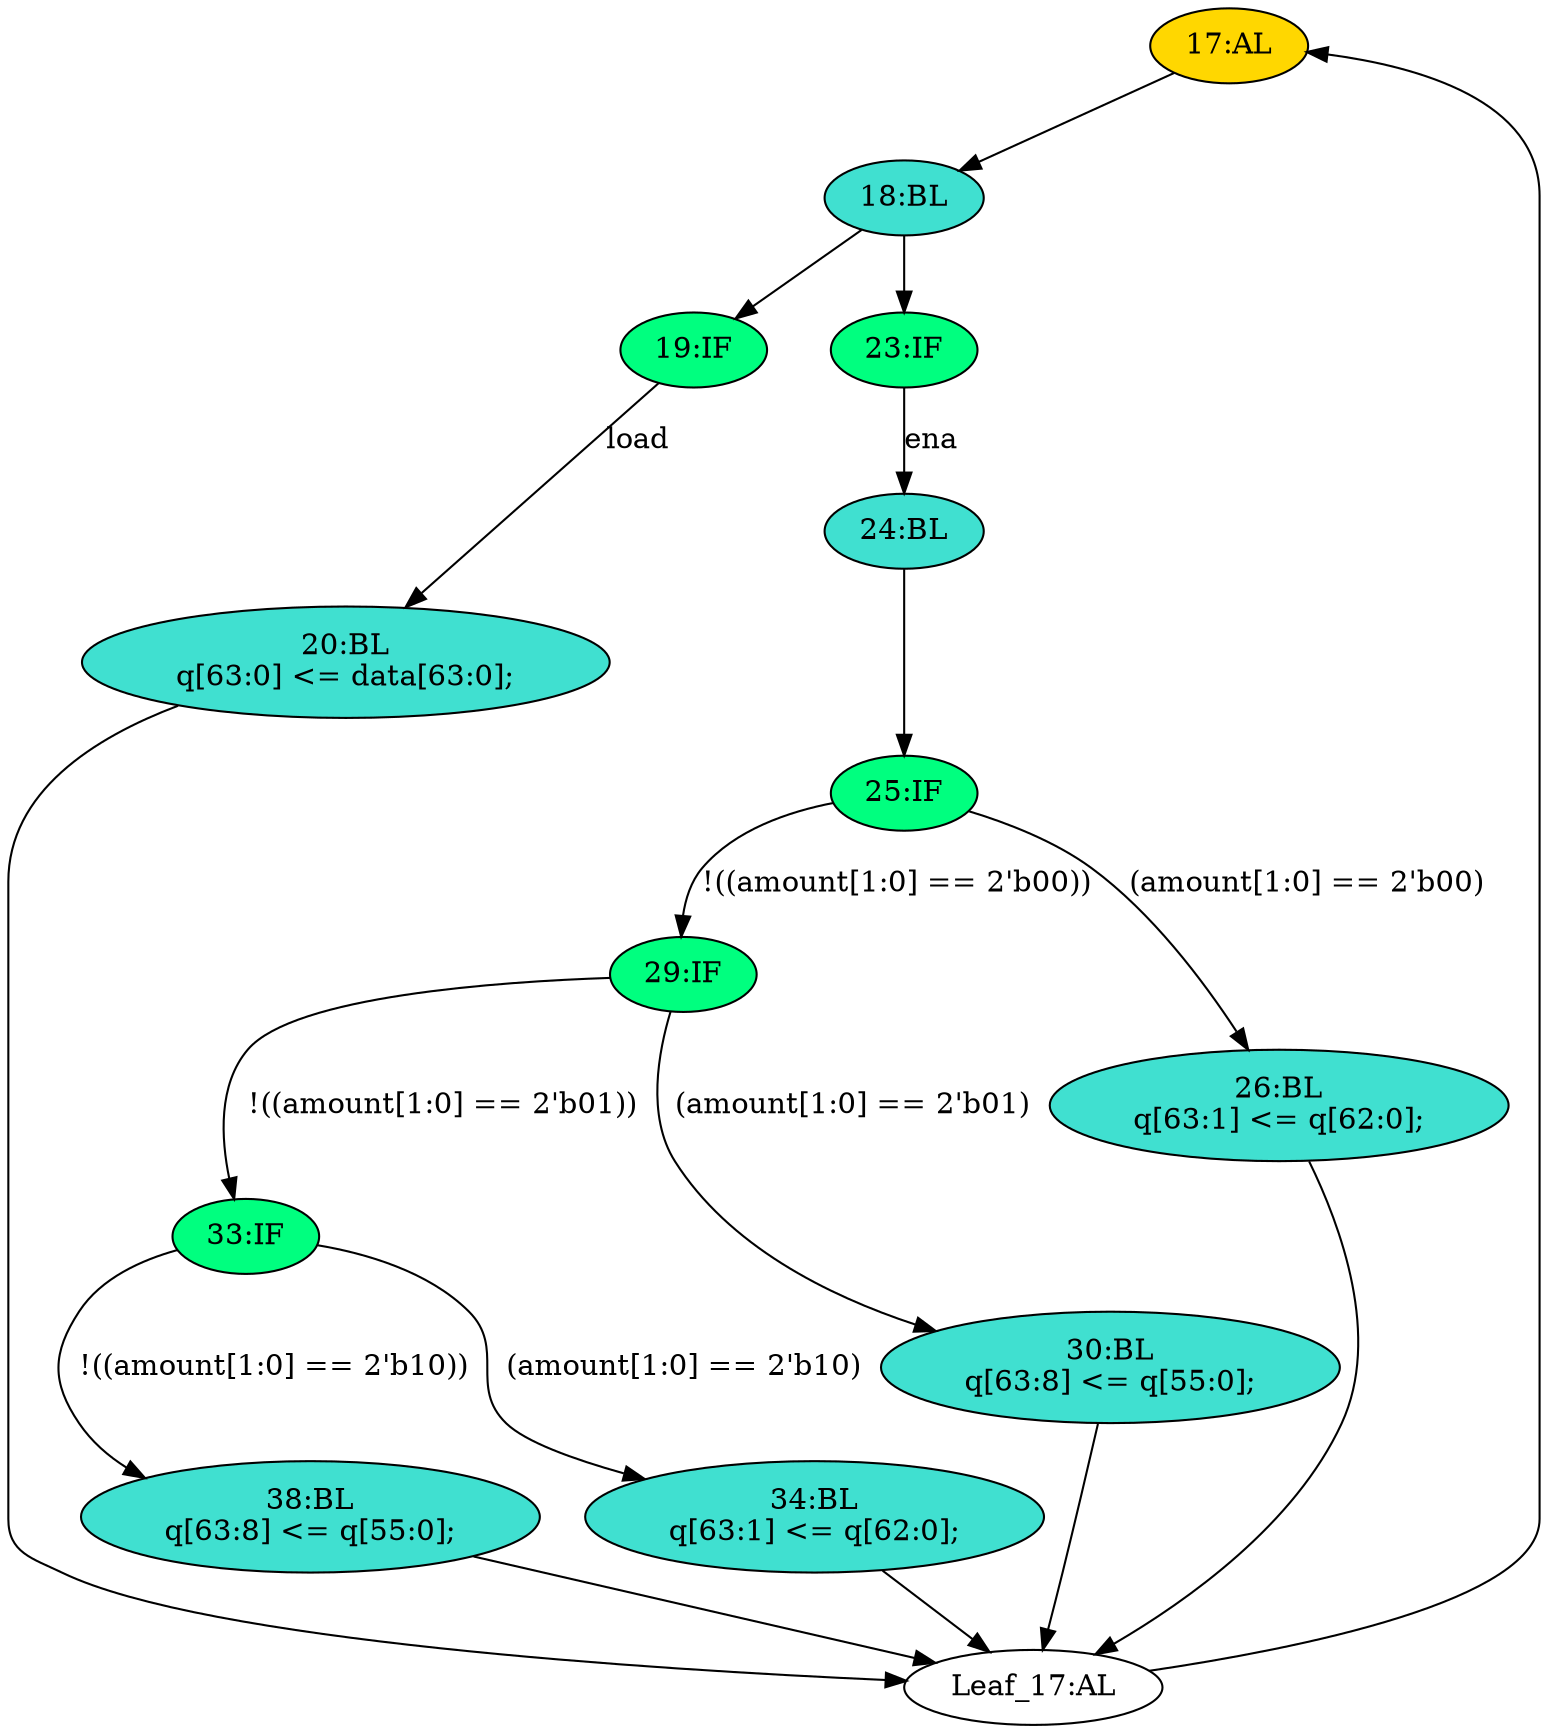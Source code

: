 strict digraph "compose( ,  )" {
	node [label="\N"];
	"17:AL"	[ast="<pyverilog.vparser.ast.Always object at 0x7fd6295371d0>",
		clk_sens=True,
		fillcolor=gold,
		label="17:AL",
		sens="['clk']",
		statements="[]",
		style=filled,
		typ=Always,
		use_var="['load', 'q', 'amount', 'data', 'ena']"];
	"18:BL"	[ast="<pyverilog.vparser.ast.Block object at 0x7fd629523d10>",
		fillcolor=turquoise,
		label="18:BL",
		statements="[]",
		style=filled,
		typ=Block];
	"17:AL" -> "18:BL"	[cond="[]",
		lineno=None];
	"29:IF"	[ast="<pyverilog.vparser.ast.IfStatement object at 0x7fd62ada8ad0>",
		fillcolor=springgreen,
		label="29:IF",
		statements="[]",
		style=filled,
		typ=IfStatement];
	"33:IF"	[ast="<pyverilog.vparser.ast.IfStatement object at 0x7fd629198950>",
		fillcolor=springgreen,
		label="33:IF",
		statements="[]",
		style=filled,
		typ=IfStatement];
	"29:IF" -> "33:IF"	[cond="['amount']",
		label="!((amount[1:0] == 2'b01))",
		lineno=29];
	"30:BL"	[ast="<pyverilog.vparser.ast.Block object at 0x7fd6295aa150>",
		fillcolor=turquoise,
		label="30:BL
q[63:8] <= q[55:0];",
		statements="[<pyverilog.vparser.ast.NonblockingSubstitution object at 0x7fd629546550>]",
		style=filled,
		typ=Block];
	"29:IF" -> "30:BL"	[cond="['amount']",
		label="(amount[1:0] == 2'b01)",
		lineno=29];
	"38:BL"	[ast="<pyverilog.vparser.ast.Block object at 0x7fd629198710>",
		fillcolor=turquoise,
		label="38:BL
q[63:8] <= q[55:0];",
		statements="[<pyverilog.vparser.ast.NonblockingSubstitution object at 0x7fd629198f50>]",
		style=filled,
		typ=Block];
	"33:IF" -> "38:BL"	[cond="['amount']",
		label="!((amount[1:0] == 2'b10))",
		lineno=33];
	"34:BL"	[ast="<pyverilog.vparser.ast.Block object at 0x7fd629198fd0>",
		fillcolor=turquoise,
		label="34:BL
q[63:1] <= q[62:0];",
		statements="[<pyverilog.vparser.ast.NonblockingSubstitution object at 0x7fd629198290>]",
		style=filled,
		typ=Block];
	"33:IF" -> "34:BL"	[cond="['amount']",
		label="(amount[1:0] == 2'b10)",
		lineno=33];
	"Leaf_17:AL"	[def_var="['q']",
		label="Leaf_17:AL"];
	"30:BL" -> "Leaf_17:AL"	[cond="[]",
		lineno=None];
	"24:BL"	[ast="<pyverilog.vparser.ast.Block object at 0x7fd6294cebd0>",
		fillcolor=turquoise,
		label="24:BL",
		statements="[]",
		style=filled,
		typ=Block];
	"25:IF"	[ast="<pyverilog.vparser.ast.IfStatement object at 0x7fd629526f50>",
		fillcolor=springgreen,
		label="25:IF",
		statements="[]",
		style=filled,
		typ=IfStatement];
	"24:BL" -> "25:IF"	[cond="[]",
		lineno=None];
	"19:IF"	[ast="<pyverilog.vparser.ast.IfStatement object at 0x7fd629523790>",
		fillcolor=springgreen,
		label="19:IF",
		statements="[]",
		style=filled,
		typ=IfStatement];
	"20:BL"	[ast="<pyverilog.vparser.ast.Block object at 0x7fd629523890>",
		fillcolor=turquoise,
		label="20:BL
q[63:0] <= data[63:0];",
		statements="[<pyverilog.vparser.ast.NonblockingSubstitution object at 0x7fd6294ce550>]",
		style=filled,
		typ=Block];
	"19:IF" -> "20:BL"	[cond="['load']",
		label=load,
		lineno=19];
	"18:BL" -> "19:IF"	[cond="[]",
		lineno=None];
	"23:IF"	[ast="<pyverilog.vparser.ast.IfStatement object at 0x7fd629531150>",
		fillcolor=springgreen,
		label="23:IF",
		statements="[]",
		style=filled,
		typ=IfStatement];
	"18:BL" -> "23:IF"	[cond="[]",
		lineno=None];
	"38:BL" -> "Leaf_17:AL"	[cond="[]",
		lineno=None];
	"25:IF" -> "29:IF"	[cond="['amount']",
		label="!((amount[1:0] == 2'b00))",
		lineno=25];
	"26:BL"	[ast="<pyverilog.vparser.ast.Block object at 0x7fd629526950>",
		fillcolor=turquoise,
		label="26:BL
q[63:1] <= q[62:0];",
		statements="[<pyverilog.vparser.ast.NonblockingSubstitution object at 0x7fd629526d10>]",
		style=filled,
		typ=Block];
	"25:IF" -> "26:BL"	[cond="['amount']",
		label="(amount[1:0] == 2'b00)",
		lineno=25];
	"34:BL" -> "Leaf_17:AL"	[cond="[]",
		lineno=None];
	"23:IF" -> "24:BL"	[cond="['ena']",
		label=ena,
		lineno=23];
	"20:BL" -> "Leaf_17:AL"	[cond="[]",
		lineno=None];
	"26:BL" -> "Leaf_17:AL"	[cond="[]",
		lineno=None];
	"Leaf_17:AL" -> "17:AL";
}
